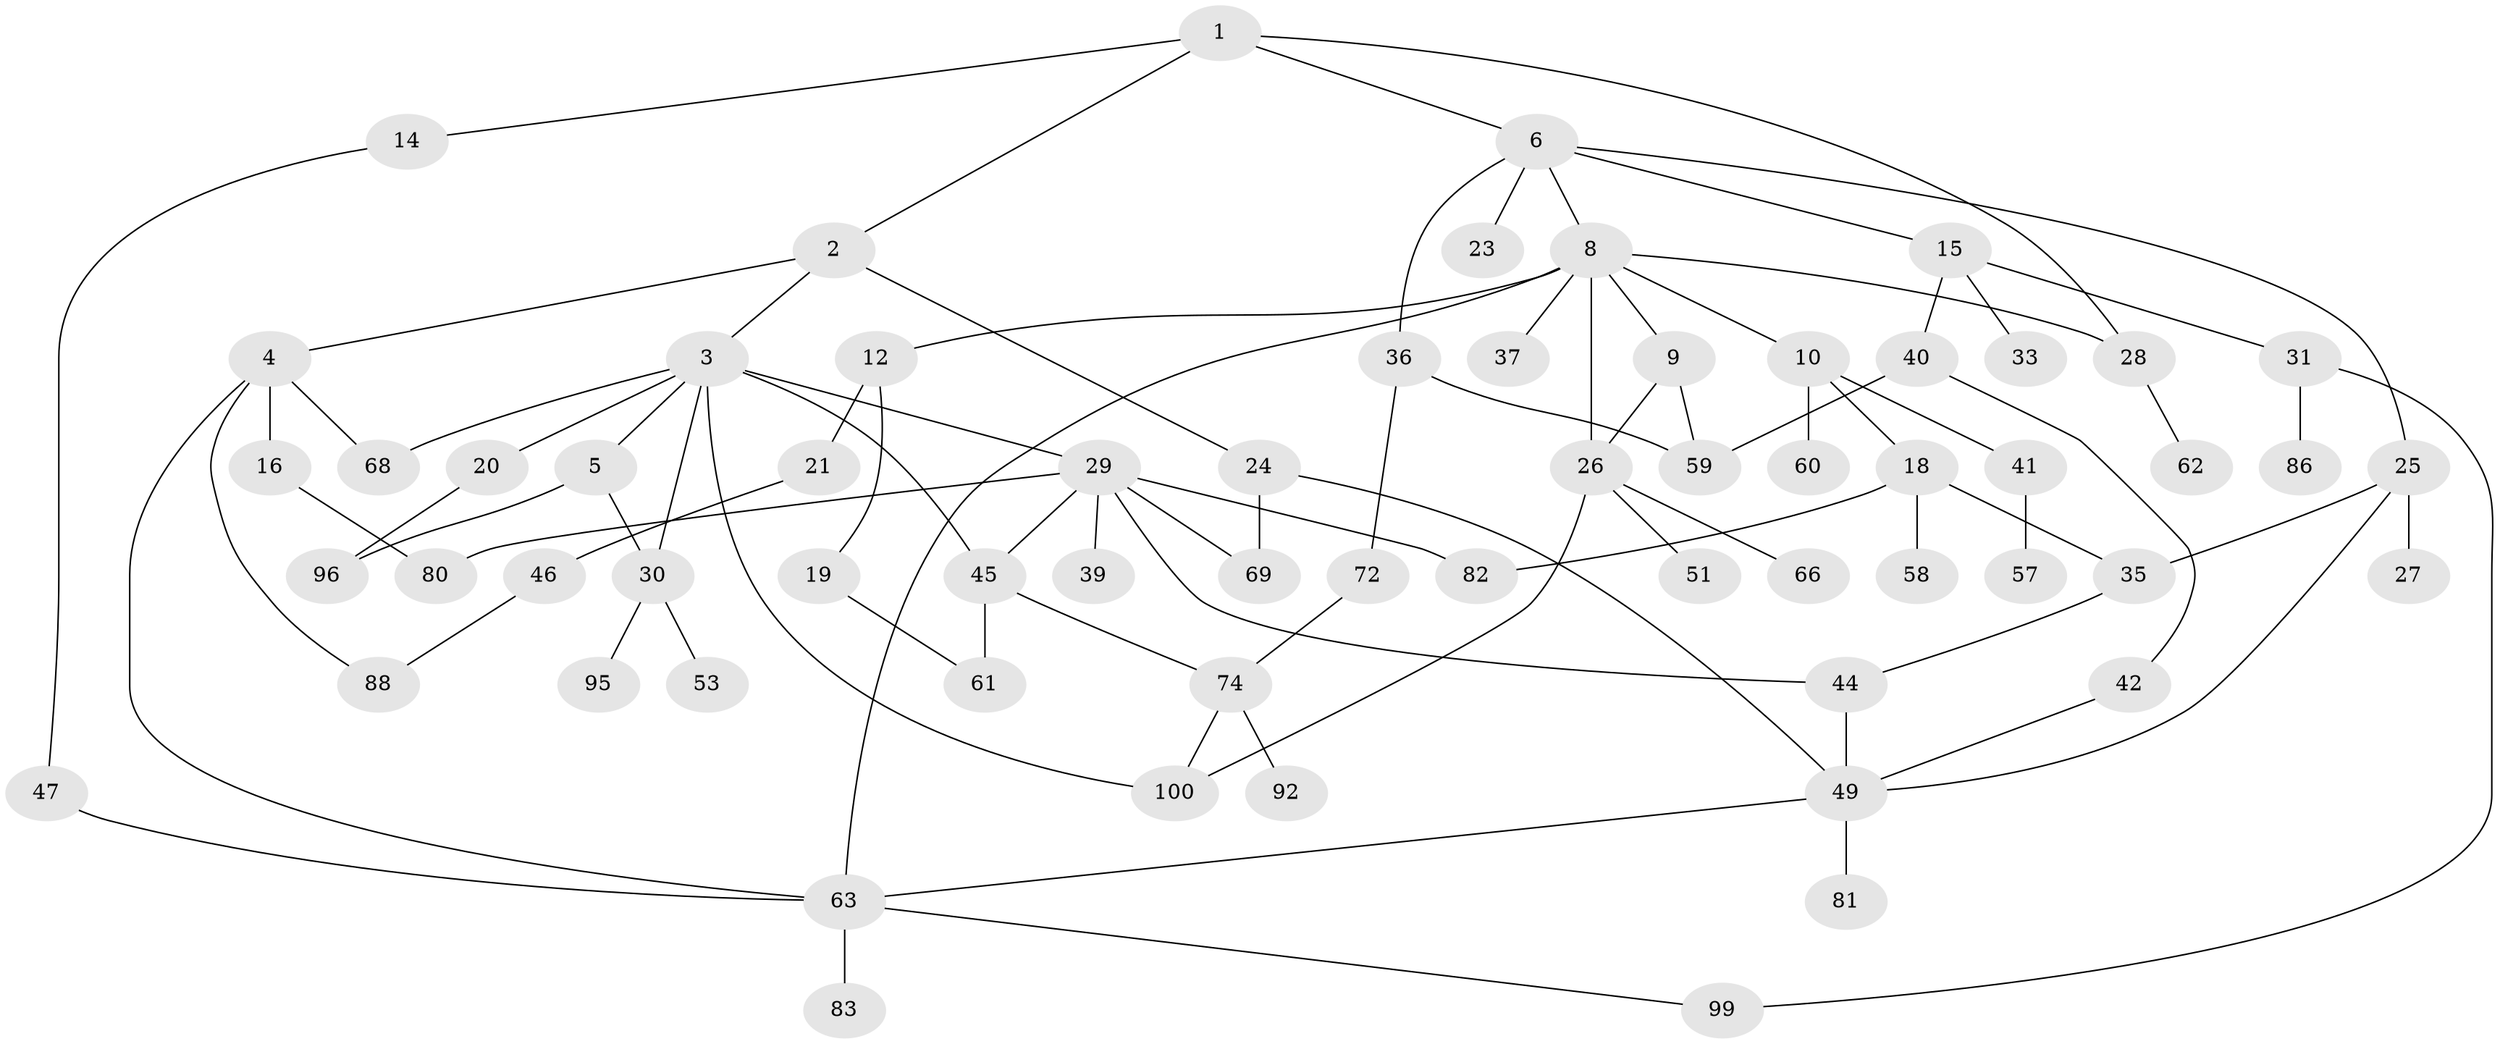 // original degree distribution, {5: 0.04, 4: 0.13, 3: 0.15, 2: 0.36, 6: 0.02, 8: 0.01, 1: 0.27, 7: 0.02}
// Generated by graph-tools (version 1.1) at 2025/38/02/21/25 10:38:51]
// undirected, 64 vertices, 88 edges
graph export_dot {
graph [start="1"]
  node [color=gray90,style=filled];
  1 [super="+17"];
  2;
  3 [super="+13"];
  4 [super="+50"];
  5 [super="+54"];
  6 [super="+7"];
  8 [super="+78"];
  9;
  10 [super="+11"];
  12;
  14;
  15 [super="+22"];
  16 [super="+79"];
  18 [super="+48"];
  19 [super="+73"];
  20 [super="+43"];
  21 [super="+34"];
  23 [super="+56"];
  24 [super="+76"];
  25 [super="+93"];
  26 [super="+32"];
  27 [super="+98"];
  28 [super="+71"];
  29 [super="+77"];
  30 [super="+38"];
  31;
  33;
  35;
  36 [super="+87"];
  37;
  39;
  40 [super="+64"];
  41;
  42;
  44 [super="+75"];
  45 [super="+52"];
  46 [super="+90"];
  47 [super="+94"];
  49 [super="+55"];
  51;
  53;
  57 [super="+67"];
  58;
  59 [super="+65"];
  60;
  61;
  62 [super="+89"];
  63 [super="+91"];
  66 [super="+97"];
  68;
  69 [super="+70"];
  72;
  74 [super="+84"];
  80;
  81 [super="+85"];
  82;
  83;
  86;
  88;
  92;
  95;
  96;
  99;
  100;
  1 -- 2;
  1 -- 6;
  1 -- 14;
  1 -- 28;
  2 -- 3;
  2 -- 4;
  2 -- 24;
  3 -- 5;
  3 -- 29;
  3 -- 45;
  3 -- 100;
  3 -- 20;
  3 -- 68;
  3 -- 30;
  4 -- 16;
  4 -- 88;
  4 -- 63;
  4 -- 68;
  5 -- 30;
  5 -- 96;
  6 -- 36;
  6 -- 23;
  6 -- 8;
  6 -- 25;
  6 -- 15;
  8 -- 9;
  8 -- 10;
  8 -- 12;
  8 -- 26 [weight=2];
  8 -- 37;
  8 -- 63;
  8 -- 28;
  9 -- 59;
  9 -- 26;
  10 -- 41;
  10 -- 18;
  10 -- 60;
  12 -- 19;
  12 -- 21;
  14 -- 47;
  15 -- 40;
  15 -- 33;
  15 -- 31;
  16 -- 80;
  18 -- 35;
  18 -- 58;
  18 -- 82;
  19 -- 61;
  20 -- 96;
  21 -- 46;
  24 -- 69;
  24 -- 49;
  25 -- 27;
  25 -- 35;
  25 -- 49;
  26 -- 51;
  26 -- 66;
  26 -- 100;
  28 -- 62;
  29 -- 39;
  29 -- 44;
  29 -- 69;
  29 -- 82;
  29 -- 80;
  29 -- 45;
  30 -- 53;
  30 -- 95;
  31 -- 86;
  31 -- 99;
  35 -- 44;
  36 -- 72;
  36 -- 59;
  40 -- 42;
  40 -- 59;
  41 -- 57;
  42 -- 49;
  44 -- 49;
  45 -- 74;
  45 -- 61;
  46 -- 88;
  47 -- 63;
  49 -- 81;
  49 -- 63;
  63 -- 83;
  63 -- 99;
  72 -- 74;
  74 -- 92;
  74 -- 100;
}
